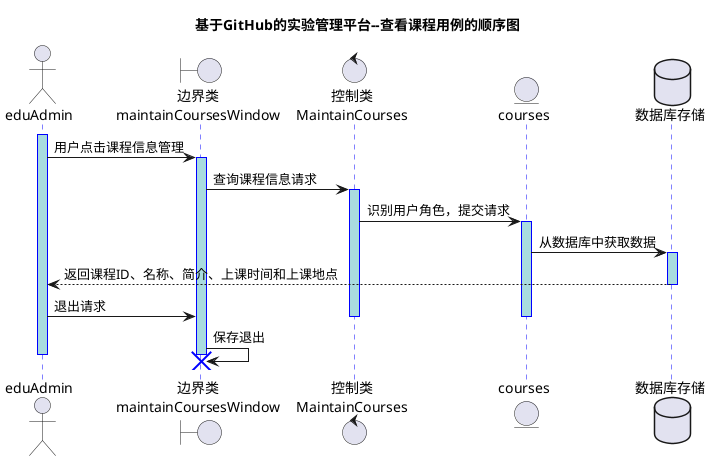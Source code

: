 @startuml
title 基于GitHub的实验管理平台--查看课程用例的顺序图
actor eduAdmin as EA
boundary "边界类\nmaintainCoursesWindow" as MCW
control "控制类\nMaintainCourses" as MC
entity courses as C
database 数据库存储 as SH

activate EA
EA -> MCW: 用户点击课程信息管理
activate MCW
MCW -> MC: 查询课程信息请求
activate MC
MC -> C: 识别用户角色，提交请求
activate C
C -> SH: 从数据库中获取数据
activate SH
SH --> EA:返回课程ID、名称、简介、上课时间和上课地点
deactivate SH

EA -> MCW: 退出请求
deactivate C
deactivate MC
MCW -> MCW: 保存退出
deactivate EA
destroy MCW

skinparam sequence {
	ArrowColor DeepSkyBlue
	ActorBorderColor DeepSkyBlue
	LifeLineBorderColor blue
	LifeLineBackgroundColor #A9DCDF

	ParticipantBorderColor DeepSkyBlue
	ParticipantBackgroundColor DodgerBlue
	ParticipantFontName Impact
	ParticipantFontSize 17
	ParticipantFontColor #A9DCDF

	ActorBackgroundColor aqua
	ActorFontSize 17
	ActorFontName Aapex
}

@enduml